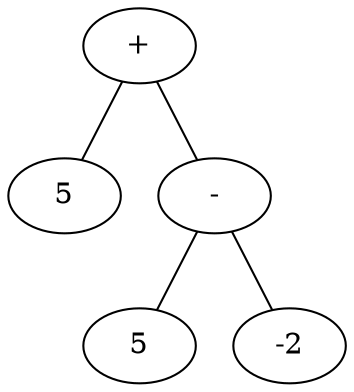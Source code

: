 graph G {
	n20 [label = "+"];
	n20 -- n21;
	n21 [label = "5"];
	n20 -- n24;
	n24 [label = "-"];
	n24 -- n25;
	n25 [label = "5"];
	n24 -- n28;
	n28 [label = "-2"];
}
